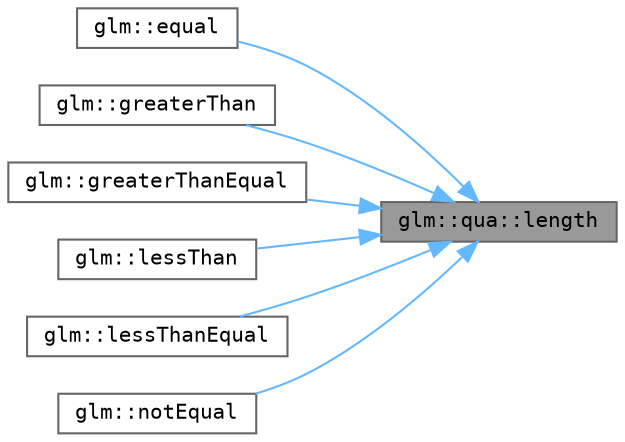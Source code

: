 digraph "glm::qua::length"
{
 // LATEX_PDF_SIZE
  bgcolor="transparent";
  edge [fontname=Terminal,fontsize=10,labelfontname=Helvetica,labelfontsize=10];
  node [fontname=Terminal,fontsize=10,shape=box,height=0.2,width=0.4];
  rankdir="RL";
  Node1 [label="glm::qua::length",height=0.2,width=0.4,color="gray40", fillcolor="grey60", style="filled", fontcolor="black",tooltip="Return the count of components of a quaternion."];
  Node1 -> Node2 [dir="back",color="steelblue1",style="solid"];
  Node2 [label="glm::equal",height=0.2,width=0.4,color="grey40", fillcolor="white", style="filled",URL="$group__ext__quaternion__relational.html#ga2a13f8c7920994da1b31bdd4c3d48bdc",tooltip=" "];
  Node1 -> Node3 [dir="back",color="steelblue1",style="solid"];
  Node3 [label="glm::greaterThan",height=0.2,width=0.4,color="grey40", fillcolor="white", style="filled",URL="$group__gtc__quaternion.html#ga00b550f985c54018958ca2df1fa3d3f4",tooltip=" "];
  Node1 -> Node4 [dir="back",color="steelblue1",style="solid"];
  Node4 [label="glm::greaterThanEqual",height=0.2,width=0.4,color="grey40", fillcolor="white", style="filled",URL="$group__gtc__quaternion.html#ga211a97da243f8b7f9a87d7744c9965bb",tooltip=" "];
  Node1 -> Node5 [dir="back",color="steelblue1",style="solid"];
  Node5 [label="glm::lessThan",height=0.2,width=0.4,color="grey40", fillcolor="white", style="filled",URL="$group__gtc__quaternion.html#ga5d4e5f20c21b50dc0a61edbbf2ac6faa",tooltip=" "];
  Node1 -> Node6 [dir="back",color="steelblue1",style="solid"];
  Node6 [label="glm::lessThanEqual",height=0.2,width=0.4,color="grey40", fillcolor="white", style="filled",URL="$group__gtc__quaternion.html#gab337e1799838cc7637fb47428ae2509f",tooltip=" "];
  Node1 -> Node7 [dir="back",color="steelblue1",style="solid"];
  Node7 [label="glm::notEqual",height=0.2,width=0.4,color="grey40", fillcolor="white", style="filled",URL="$group__ext__quaternion__relational.html#ga1b803beaeb1ed2a30a19b6a482041787",tooltip=" "];
}
